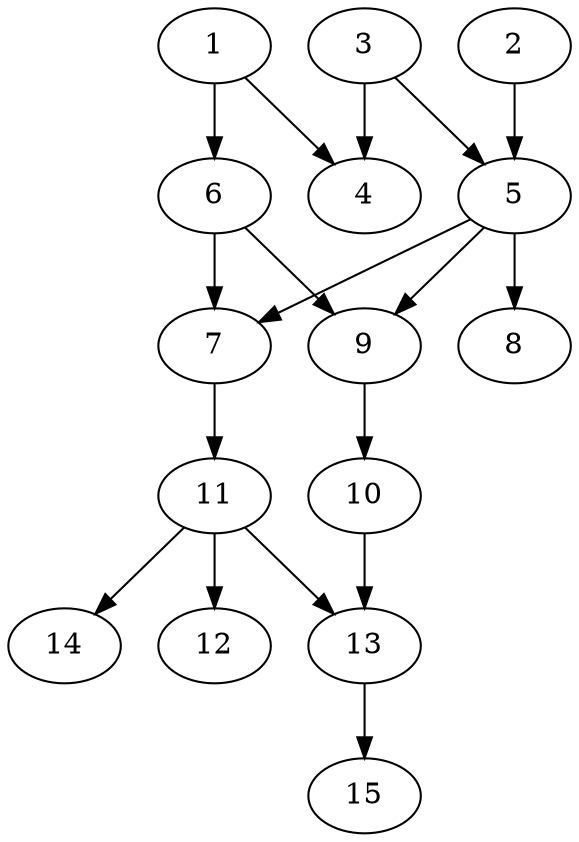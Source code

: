 // DAG automatically generated by daggen at Thu Oct  3 13:59:26 2019
// ./daggen --dot -n 15 --ccr 0.4 --fat 0.5 --regular 0.9 --density 0.7 --mindata 5242880 --maxdata 52428800 
digraph G {
  1 [size="68042240", alpha="0.17", expect_size="27216896"] 
  1 -> 4 [size ="27216896"]
  1 -> 6 [size ="27216896"]
  2 [size="108416000", alpha="0.19", expect_size="43366400"] 
  2 -> 5 [size ="43366400"]
  3 [size="127326720", alpha="0.18", expect_size="50930688"] 
  3 -> 4 [size ="50930688"]
  3 -> 5 [size ="50930688"]
  4 [size="64115200", alpha="0.15", expect_size="25646080"] 
  5 [size="70581760", alpha="0.15", expect_size="28232704"] 
  5 -> 7 [size ="28232704"]
  5 -> 8 [size ="28232704"]
  5 -> 9 [size ="28232704"]
  6 [size="81203200", alpha="0.06", expect_size="32481280"] 
  6 -> 7 [size ="32481280"]
  6 -> 9 [size ="32481280"]
  7 [size="88652800", alpha="0.09", expect_size="35461120"] 
  7 -> 11 [size ="35461120"]
  8 [size="42488320", alpha="0.05", expect_size="16995328"] 
  9 [size="66595840", alpha="0.18", expect_size="26638336"] 
  9 -> 10 [size ="26638336"]
  10 [size="28280320", alpha="0.14", expect_size="11312128"] 
  10 -> 13 [size ="11312128"]
  11 [size="36592640", alpha="0.16", expect_size="14637056"] 
  11 -> 12 [size ="14637056"]
  11 -> 13 [size ="14637056"]
  11 -> 14 [size ="14637056"]
  12 [size="21191680", alpha="0.19", expect_size="8476672"] 
  13 [size="13739520", alpha="0.16", expect_size="5495808"] 
  13 -> 15 [size ="5495808"]
  14 [size="121415680", alpha="0.20", expect_size="48566272"] 
  15 [size="90406400", alpha="0.15", expect_size="36162560"] 
}
